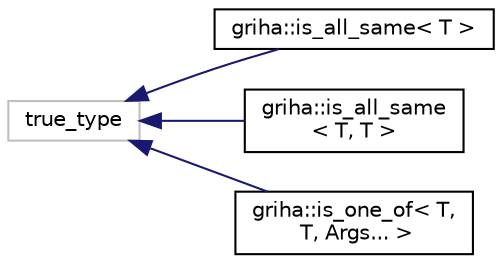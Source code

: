 digraph "Graphical Class Hierarchy"
{
  edge [fontname="Helvetica",fontsize="10",labelfontname="Helvetica",labelfontsize="10"];
  node [fontname="Helvetica",fontsize="10",shape=record];
  rankdir="LR";
  Node1 [label="true_type",height=0.2,width=0.4,color="grey75", fillcolor="white", style="filled"];
  Node1 -> Node2 [dir="back",color="midnightblue",fontsize="10",style="solid",fontname="Helvetica"];
  Node2 [label="griha::is_all_same\< T \>",height=0.2,width=0.4,color="black", fillcolor="white", style="filled",URL="$structgriha_1_1is__all__same_3_01_t_01_4.html"];
  Node1 -> Node3 [dir="back",color="midnightblue",fontsize="10",style="solid",fontname="Helvetica"];
  Node3 [label="griha::is_all_same\l\< T, T \>",height=0.2,width=0.4,color="black", fillcolor="white", style="filled",URL="$structgriha_1_1is__all__same_3_01_t_00_01_t_01_4.html"];
  Node1 -> Node4 [dir="back",color="midnightblue",fontsize="10",style="solid",fontname="Helvetica"];
  Node4 [label="griha::is_one_of\< T,\l T, Args... \>",height=0.2,width=0.4,color="black", fillcolor="white", style="filled",URL="$structgriha_1_1is__one__of_3_01_t_00_01_t_00_01_args_8_8_8_01_4.html"];
}
